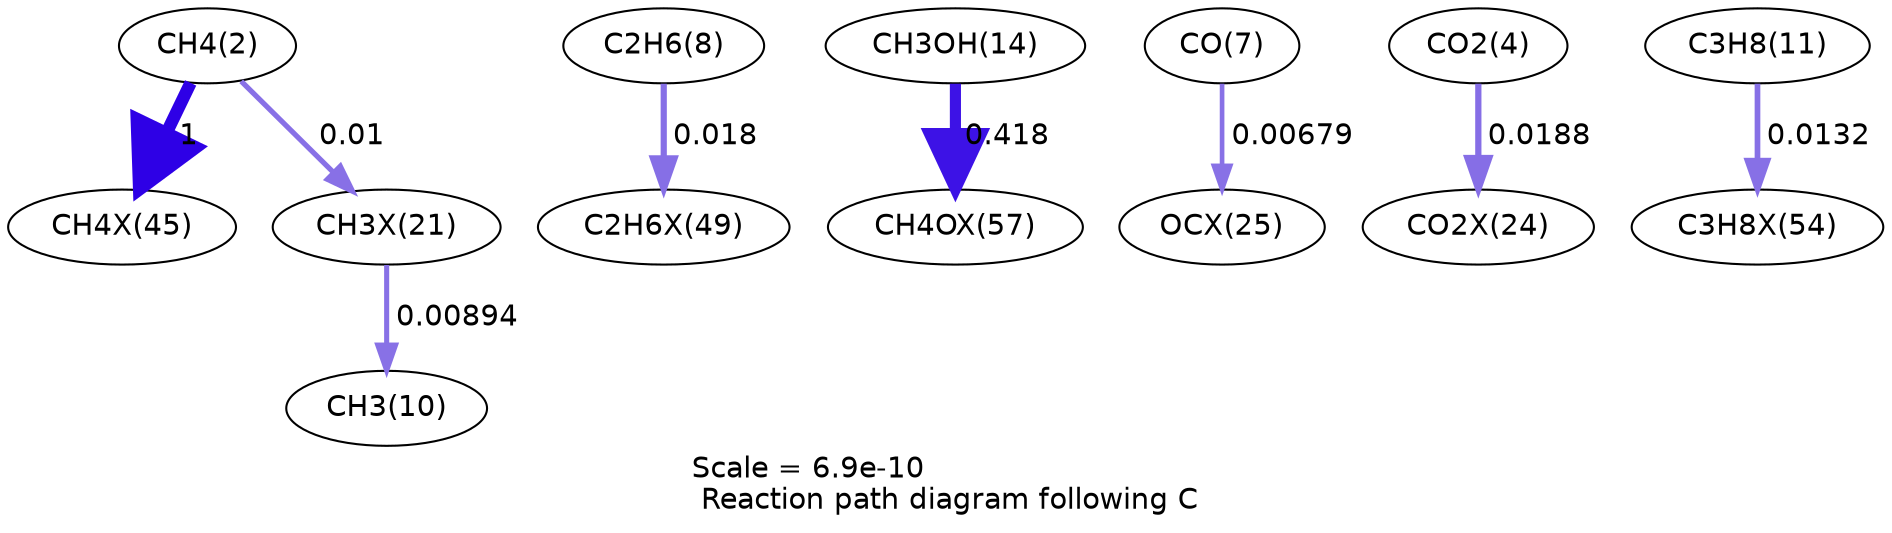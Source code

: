 digraph reaction_paths {
center=1;
s4 -> s35[fontname="Helvetica", penwidth=6, arrowsize=3, color="0.7, 1.5, 0.9"
, label=" 1"];
s4 -> s27[fontname="Helvetica", penwidth=2.52, arrowsize=1.26, color="0.7, 0.51, 0.9"
, label=" 0.01"];
s10 -> s38[fontname="Helvetica", penwidth=2.97, arrowsize=1.48, color="0.7, 0.518, 0.9"
, label=" 0.018"];
s27 -> s12[fontname="Helvetica", penwidth=2.44, arrowsize=1.22, color="0.7, 0.509, 0.9"
, label=" 0.00894"];
s16 -> s42[fontname="Helvetica", penwidth=5.34, arrowsize=2.67, color="0.7, 0.918, 0.9"
, label=" 0.418"];
s9 -> s31[fontname="Helvetica", penwidth=2.23, arrowsize=1.12, color="0.7, 0.507, 0.9"
, label=" 0.00679"];
s6 -> s30[fontname="Helvetica", penwidth=3, arrowsize=1.5, color="0.7, 0.519, 0.9"
, label=" 0.0188"];
s13 -> s39[fontname="Helvetica", penwidth=2.73, arrowsize=1.37, color="0.7, 0.513, 0.9"
, label=" 0.0132"];
s4 [ fontname="Helvetica", label="CH4(2)"];
s6 [ fontname="Helvetica", label="CO2(4)"];
s9 [ fontname="Helvetica", label="CO(7)"];
s10 [ fontname="Helvetica", label="C2H6(8)"];
s12 [ fontname="Helvetica", label="CH3(10)"];
s13 [ fontname="Helvetica", label="C3H8(11)"];
s16 [ fontname="Helvetica", label="CH3OH(14)"];
s27 [ fontname="Helvetica", label="CH3X(21)"];
s30 [ fontname="Helvetica", label="CO2X(24)"];
s31 [ fontname="Helvetica", label="OCX(25)"];
s35 [ fontname="Helvetica", label="CH4X(45)"];
s38 [ fontname="Helvetica", label="C2H6X(49)"];
s39 [ fontname="Helvetica", label="C3H8X(54)"];
s42 [ fontname="Helvetica", label="CH4OX(57)"];
 label = "Scale = 6.9e-10\l Reaction path diagram following C";
 fontname = "Helvetica";
}
